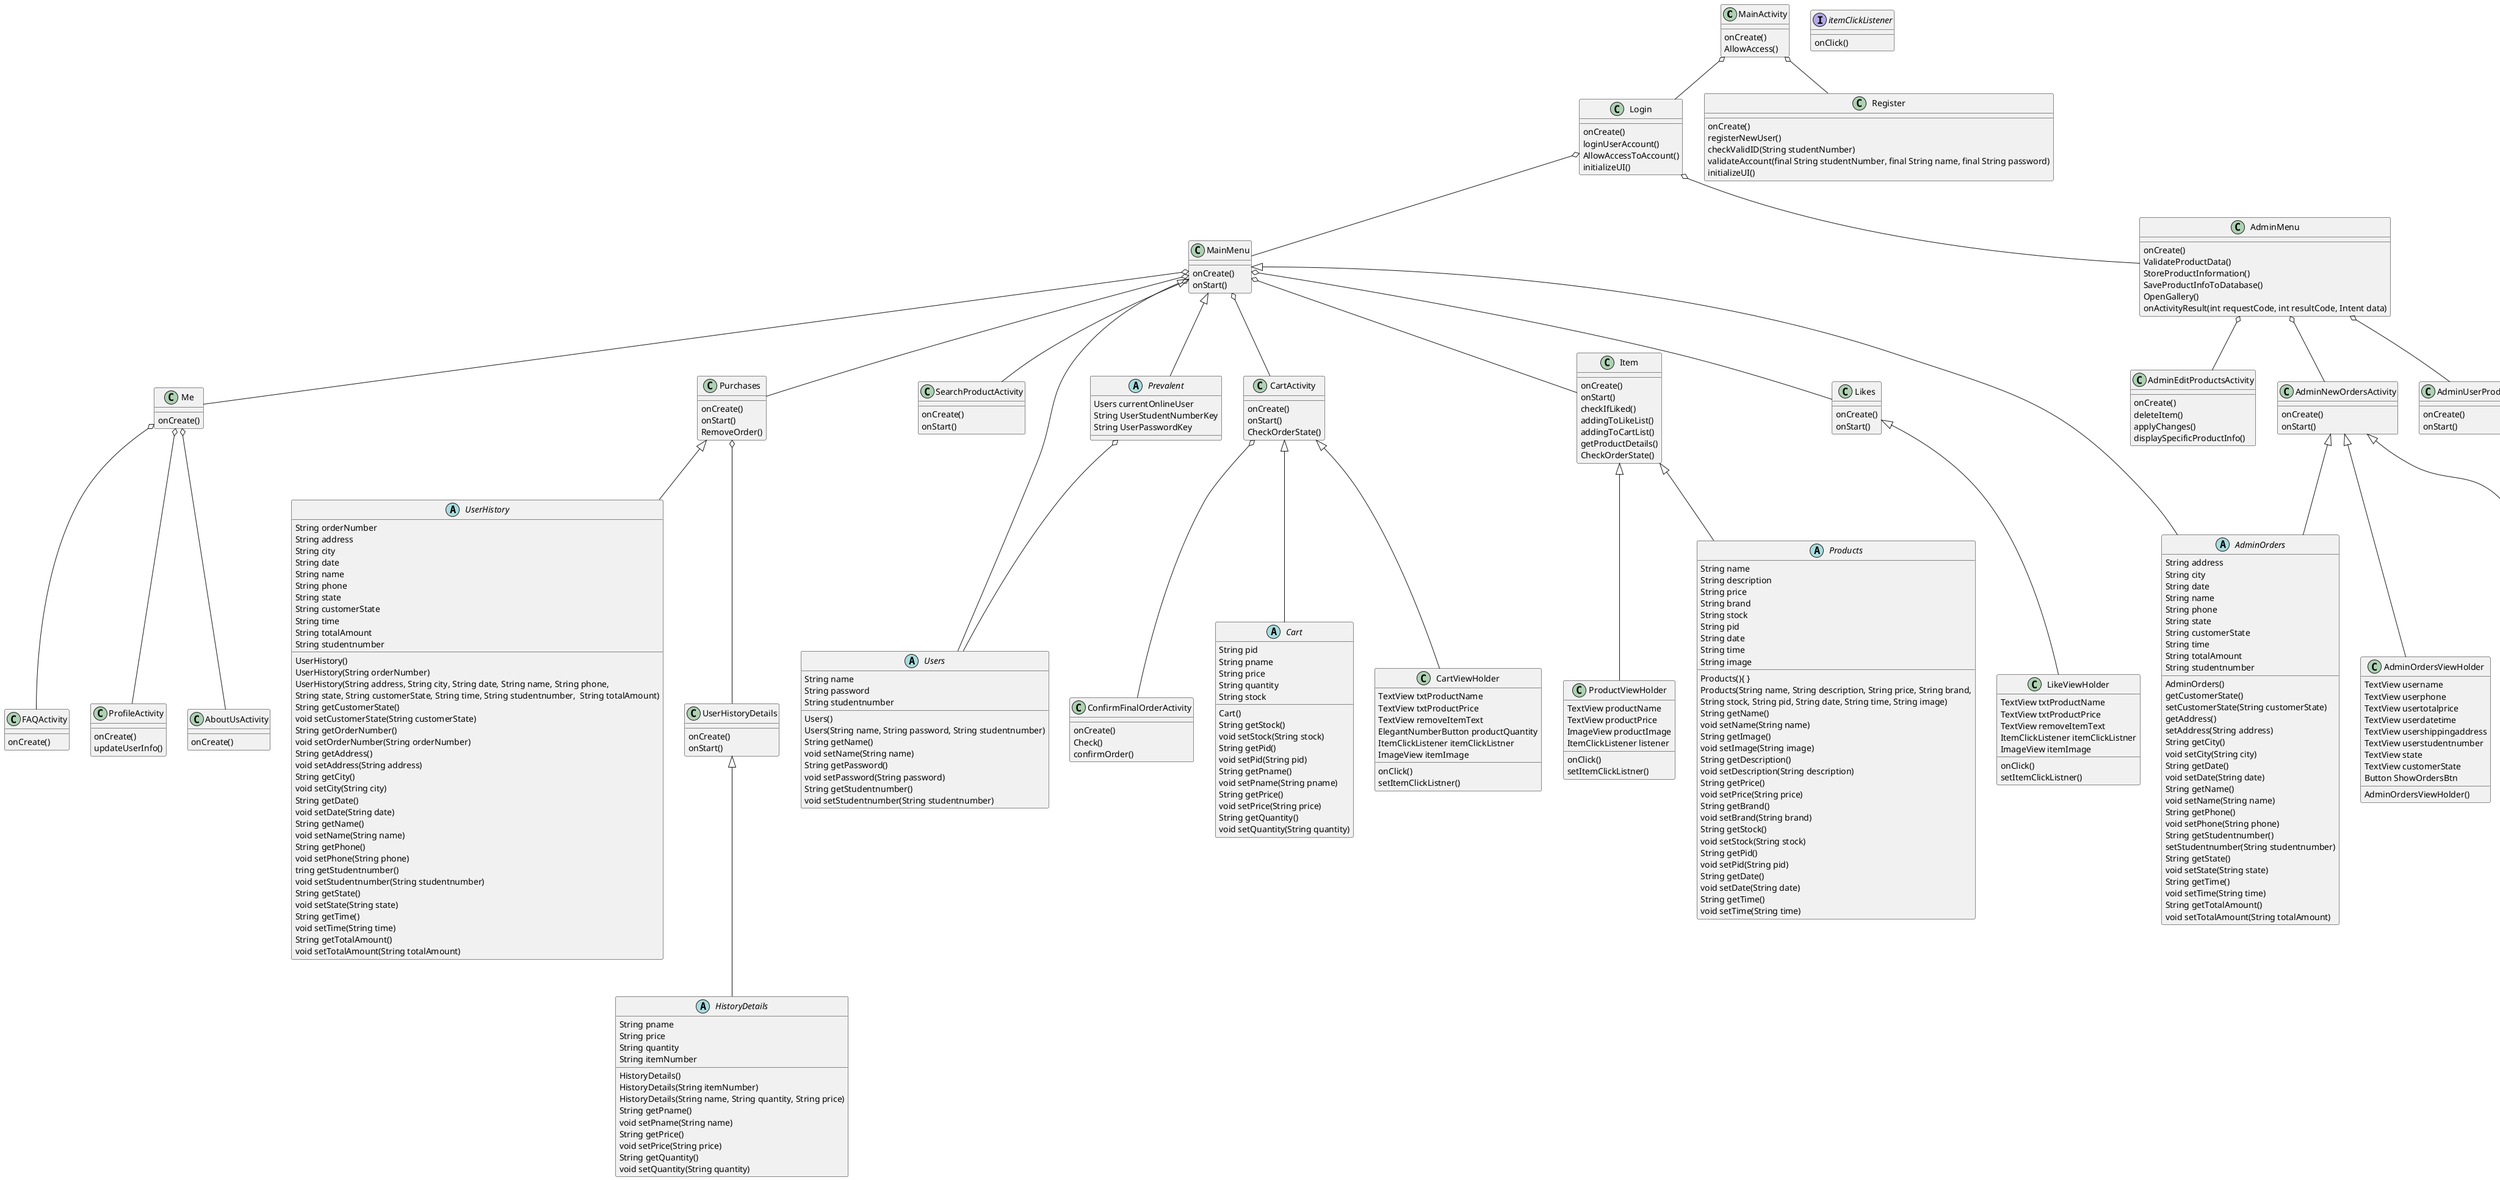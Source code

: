 @startuml
'https://plantuml.com/class-diagram


MainActivity o-- Login
MainActivity o-- Register
Login o-- MainMenu
Login o-- AdminMenu
MainMenu o-- CartActivity
MainMenu o-- Item
MainMenu o-- Likes
MainMenu o-- Me
MainMenu o-- Purchases
MainMenu o-- SearchProductActivity
CartActivity o-- ConfirmFinalOrderActivity
Purchases o-- UserHistoryDetails
Me o-- FAQActivity
Me o-- ProfileActivity
Me o-- AboutUsActivity
AdminMenu o-- AdminEditProductsActivity
AdminMenu o-- AdminNewOrdersActivity
AdminMenu o-- AdminUserProductsActivity
AdminNewOrdersActivity <|-- AdminOrders
CartActivity <|-- Cart
UserHistoryDetails <|-- HistoryDetails
Purchases <|-- UserHistory
MainMenu <|-- Users
MainMenu <|-- AdminOrders
MainMenu <|-- Prevalent
Item <|-- Products
Prevalent o-- Users
AdminNewOrdersActivity <|-- AdminCartViewHolder
CartActivity <|-- CartViewHolder
Likes <|-- LikeViewHolder
Item <|-- ProductViewHolder
AdminNewOrdersActivity <|-- AdminOrdersViewHolder

interface itemClickListener{
onClick()
}
abstract class Prevalent{
Users currentOnlineUser
String UserStudentNumberKey
String UserPasswordKey
}
class AdminCartViewHolder{
TextView txtProductName
TextView txtProductPrice
TextView txtProductQuantity
ItemClickListener itemClickListner
ImageView itemImage
onClick()
setItemClickListner()
}
class CartViewHolder{
TextView txtProductName
TextView txtProductPrice
TextView removeItemText
ElegantNumberButton productQuantity
ItemClickListener itemClickListner
ImageView itemImage
onClick()
setItemClickListner()
}
class LikeViewHolder{
TextView txtProductName
TextView txtProductPrice
TextView removeItemText
ItemClickListener itemClickListner
ImageView itemImage
onClick()
setItemClickListner()
}
class ProductViewHolder{
TextView productName
TextView productPrice
ImageView productImage
ItemClickListener listener
onClick()
setItemClickListner()
}
abstract class Cart{
String pid
String pname
String price
String quantity
String stock
Cart()
String getStock()
void setStock(String stock)
String getPid()
void setPid(String pid)
String getPname()
void setPname(String pname)
String getPrice()
void setPrice(String price)
String getQuantity()
void setQuantity(String quantity)
}
abstract class HistoryDetails{
String pname
String price
String quantity
String itemNumber
HistoryDetails()
HistoryDetails(String itemNumber)
HistoryDetails(String name, String quantity, String price)
String getPname()
void setPname(String name)
String getPrice()
void setPrice(String price)
String getQuantity()
void setQuantity(String quantity)
}
abstract class Products{
String name
String description
String price
String brand
String stock
String pid
String date
String time
String image
Products(){ }
Products(String name, String description, String price, String brand,
String stock, String pid, String date, String time, String image)
String getName()
void setName(String name)
String getImage()
void setImage(String image)
String getDescription()
void setDescription(String description)
String getPrice()
void setPrice(String price)
String getBrand()
void setBrand(String brand)
String getStock()
void setStock(String stock)
String getPid()
void setPid(String pid)
String getDate()
void setDate(String date)
String getTime()
void setTime(String time)
}
abstract class UserHistory{
String orderNumber
String address
String city
String date
String name
String phone
String state
String customerState
String time
String totalAmount
String studentnumber
UserHistory()
UserHistory(String orderNumber)
UserHistory(String address, String city, String date, String name, String phone,
String state, String customerState, String time, String studentnumber,  String totalAmount)
String getCustomerState()
void setCustomerState(String customerState)
String getOrderNumber()
void setOrderNumber(String orderNumber)
String getAddress()
void setAddress(String address)
String getCity()
void setCity(String city)
String getDate()
void setDate(String date)
String getName()
void setName(String name)
String getPhone()
void setPhone(String phone)
tring getStudentnumber()
void setStudentnumber(String studentnumber)
String getState()
void setState(String state)
String getTime()
void setTime(String time)
String getTotalAmount()
void setTotalAmount(String totalAmount)
}
abstract class Users{
String name
String password
String studentnumber
Users()
Users(String name, String password, String studentnumber)
String getName()
void setName(String name)
String getPassword()
void setPassword(String password)
String getStudentnumber()
void setStudentnumber(String studentnumber)
}
abstract class AdminOrders{
String address
String city
String date
String name
String phone
String state
String customerState
String time
String totalAmount
String studentnumber
AdminOrders()
getCustomerState()
setCustomerState(String customerState)
getAddress()
setAddress(String address)
String getCity()
void setCity(String city)
String getDate()
void setDate(String date)
String getName()
void setName(String name)
String getPhone()
void setPhone(String phone)
String getStudentnumber()
setStudentnumber(String studentnumber)
String getState()
void setState(String state)
String getTime()
void setTime(String time)
String getTotalAmount()
void setTotalAmount(String totalAmount)
}

class MainActivity {
onCreate()
AllowAccess()
}
class MainMenu{
onCreate()
onStart()
}
class AboutUsActivity{
onCreate()
}
class AdminEditProductsActivity{
onCreate()
deleteItem()
applyChanges()
displaySpecificProductInfo()
}
class AdminMenu{
onCreate()
ValidateProductData()
StoreProductInformation()
SaveProductInfoToDatabase()
OpenGallery()
onActivityResult(int requestCode, int resultCode, Intent data)
}
class AdminNewOrdersActivity{
onCreate()
onStart()
}
class AdminOrdersViewHolder{
TextView username
TextView userphone
TextView usertotalprice
TextView userdatetime
TextView usershippingaddress
TextView userstudentnumber
TextView state
TextView customerState
Button ShowOrdersBtn
AdminOrdersViewHolder()
}
class AdminUserProductsActivity{
onCreate()
onStart()
}
class CartActivity{
onCreate()
onStart()
CheckOrderState()
}
class ConfirmFinalOrderActivity{
onCreate()
Check()
confirmOrder()
}
class FAQActivity{
onCreate()
}
class Item{
onCreate()
onStart()
checkIfLiked()
addingToLikeList()
addingToCartList()
getProductDetails()
CheckOrderState()
}
class Likes{
onCreate()
onStart()
}
class Login{
onCreate()
loginUserAccount()
AllowAccessToAccount()
initializeUI()
}
class Me{
onCreate()
}
class ProfileActivity{
onCreate()
updateUserInfo()
}
class Purchases{
onCreate()
onStart()
RemoveOrder()
}
class Register{
onCreate()
registerNewUser()
checkValidID(String studentNumber)
validateAccount(final String studentNumber, final String name, final String password)
initializeUI()
}
class SearchProductActivity{
onCreate()
onStart()
}
class UserHistoryDetails{
onCreate()
onStart()
}


@enduml